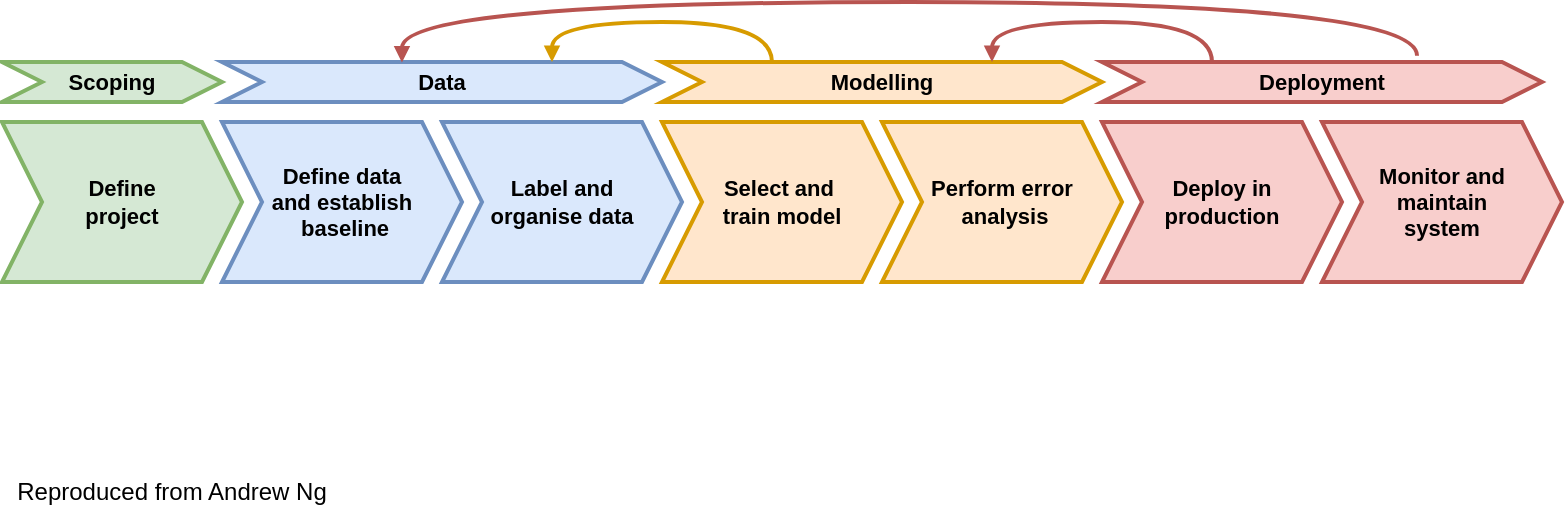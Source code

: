 <mxfile version="21.1.6" type="github">
  <diagram name="Page-1" id="kk9KVqbXdMdGgp-NKnqb">
    <mxGraphModel dx="918" dy="794" grid="1" gridSize="10" guides="1" tooltips="1" connect="1" arrows="1" fold="1" page="1" pageScale="1" pageWidth="827" pageHeight="1169" math="0" shadow="0">
      <root>
        <mxCell id="0" />
        <mxCell id="1" parent="0" />
        <mxCell id="armr3ygKVONvlkgiOvA9-1" value="Define &lt;br style=&quot;font-size: 11px;&quot;&gt;project" style="shape=step;perimeter=stepPerimeter;whiteSpace=wrap;html=1;fixedSize=1;fontFamily=Helvetica;strokeWidth=2;fillColor=#d5e8d4;strokeColor=#82b366;fontStyle=1;fontSize=11;" vertex="1" parent="1">
          <mxGeometry x="80" y="280" width="120" height="80" as="geometry" />
        </mxCell>
        <mxCell id="armr3ygKVONvlkgiOvA9-2" value="Define data &lt;br style=&quot;font-size: 11px;&quot;&gt;and establish&lt;br style=&quot;font-size: 11px;&quot;&gt;&amp;nbsp;baseline" style="shape=step;perimeter=stepPerimeter;whiteSpace=wrap;html=1;fixedSize=1;fontFamily=Helvetica;strokeWidth=2;fillColor=#dae8fc;strokeColor=#6c8ebf;fontStyle=1;fontSize=11;" vertex="1" parent="1">
          <mxGeometry x="190" y="280" width="120" height="80" as="geometry" />
        </mxCell>
        <mxCell id="armr3ygKVONvlkgiOvA9-3" value="Label and &lt;br style=&quot;font-size: 11px;&quot;&gt;organise data" style="shape=step;perimeter=stepPerimeter;whiteSpace=wrap;html=1;fixedSize=1;fontFamily=Helvetica;strokeWidth=2;fillColor=#dae8fc;strokeColor=#6c8ebf;fontStyle=1;fontSize=11;" vertex="1" parent="1">
          <mxGeometry x="300" y="280" width="120" height="80" as="geometry" />
        </mxCell>
        <mxCell id="armr3ygKVONvlkgiOvA9-4" value="Select and&amp;nbsp;&lt;br style=&quot;font-size: 11px;&quot;&gt;train model" style="shape=step;perimeter=stepPerimeter;whiteSpace=wrap;html=1;fixedSize=1;fontFamily=Helvetica;strokeWidth=2;fillColor=#ffe6cc;strokeColor=#d79b00;fontStyle=1;fontSize=11;" vertex="1" parent="1">
          <mxGeometry x="410" y="280" width="120" height="80" as="geometry" />
        </mxCell>
        <mxCell id="armr3ygKVONvlkgiOvA9-5" value="Perform error&lt;br style=&quot;font-size: 11px;&quot;&gt;&amp;nbsp;analysis" style="shape=step;perimeter=stepPerimeter;whiteSpace=wrap;html=1;fixedSize=1;fontFamily=Helvetica;strokeWidth=2;fillColor=#ffe6cc;strokeColor=#d79b00;fontStyle=1;fontSize=11;" vertex="1" parent="1">
          <mxGeometry x="520" y="280" width="120" height="80" as="geometry" />
        </mxCell>
        <mxCell id="armr3ygKVONvlkgiOvA9-6" value="Deploy in &lt;br style=&quot;font-size: 11px;&quot;&gt;production" style="shape=step;perimeter=stepPerimeter;whiteSpace=wrap;html=1;fixedSize=1;fontFamily=Helvetica;strokeWidth=2;fillColor=#f8cecc;strokeColor=#b85450;fontStyle=1;fontSize=11;" vertex="1" parent="1">
          <mxGeometry x="630" y="280" width="120" height="80" as="geometry" />
        </mxCell>
        <mxCell id="armr3ygKVONvlkgiOvA9-7" value="Monitor and&lt;br style=&quot;font-size: 11px;&quot;&gt;maintain &lt;br style=&quot;font-size: 11px;&quot;&gt;system" style="shape=step;perimeter=stepPerimeter;whiteSpace=wrap;html=1;fixedSize=1;fontFamily=Helvetica;strokeWidth=2;fillColor=#f8cecc;strokeColor=#b85450;fontStyle=1;fontSize=11;" vertex="1" parent="1">
          <mxGeometry x="740" y="280" width="120" height="80" as="geometry" />
        </mxCell>
        <mxCell id="armr3ygKVONvlkgiOvA9-8" value="Data" style="shape=step;perimeter=stepPerimeter;whiteSpace=wrap;html=1;fixedSize=1;fontFamily=Helvetica;strokeWidth=2;fillColor=#dae8fc;strokeColor=#6c8ebf;fontStyle=1;fontSize=11;" vertex="1" parent="1">
          <mxGeometry x="190" y="250" width="220" height="20" as="geometry" />
        </mxCell>
        <mxCell id="armr3ygKVONvlkgiOvA9-15" style="edgeStyle=orthogonalEdgeStyle;rounded=0;orthogonalLoop=1;jettySize=auto;html=1;exitX=0.25;exitY=0;exitDx=0;exitDy=0;entryX=0.75;entryY=0;entryDx=0;entryDy=0;curved=1;fillColor=#ffe6cc;strokeColor=#d79b00;strokeWidth=2;endArrow=block;endFill=1;endSize=3;startSize=6;" edge="1" parent="1" source="armr3ygKVONvlkgiOvA9-9" target="armr3ygKVONvlkgiOvA9-8">
          <mxGeometry relative="1" as="geometry">
            <Array as="points">
              <mxPoint x="465" y="230" />
              <mxPoint x="355" y="230" />
            </Array>
          </mxGeometry>
        </mxCell>
        <mxCell id="armr3ygKVONvlkgiOvA9-9" value="Modelling" style="shape=step;perimeter=stepPerimeter;whiteSpace=wrap;html=1;fixedSize=1;fontFamily=Helvetica;strokeWidth=2;fillColor=#ffe6cc;strokeColor=#d79b00;fontStyle=1;fontSize=11;" vertex="1" parent="1">
          <mxGeometry x="410" y="250" width="220" height="20" as="geometry" />
        </mxCell>
        <mxCell id="armr3ygKVONvlkgiOvA9-16" style="edgeStyle=orthogonalEdgeStyle;rounded=0;orthogonalLoop=1;jettySize=auto;html=1;exitX=0.716;exitY=-0.159;exitDx=0;exitDy=0;entryX=0.409;entryY=0.012;entryDx=0;entryDy=0;entryPerimeter=0;curved=1;fillColor=#f8cecc;strokeColor=#b85450;strokeWidth=2;endArrow=block;endFill=1;endSize=3;exitPerimeter=0;" edge="1" parent="1" source="armr3ygKVONvlkgiOvA9-10" target="armr3ygKVONvlkgiOvA9-8">
          <mxGeometry relative="1" as="geometry">
            <Array as="points">
              <mxPoint x="787" y="220" />
              <mxPoint x="280" y="220" />
            </Array>
          </mxGeometry>
        </mxCell>
        <mxCell id="armr3ygKVONvlkgiOvA9-17" style="edgeStyle=orthogonalEdgeStyle;rounded=0;orthogonalLoop=1;jettySize=auto;html=1;exitX=0.25;exitY=0;exitDx=0;exitDy=0;entryX=0.75;entryY=0;entryDx=0;entryDy=0;curved=1;fillColor=#f8cecc;strokeColor=#b85450;strokeWidth=2;endSize=3;endArrow=block;endFill=1;" edge="1" parent="1" source="armr3ygKVONvlkgiOvA9-10" target="armr3ygKVONvlkgiOvA9-9">
          <mxGeometry relative="1" as="geometry" />
        </mxCell>
        <mxCell id="armr3ygKVONvlkgiOvA9-10" value="Deployment" style="shape=step;perimeter=stepPerimeter;whiteSpace=wrap;html=1;fixedSize=1;fontFamily=Helvetica;strokeWidth=2;fillColor=#f8cecc;strokeColor=#b85450;fontStyle=1;fontSize=11;" vertex="1" parent="1">
          <mxGeometry x="630" y="250" width="220" height="20" as="geometry" />
        </mxCell>
        <mxCell id="armr3ygKVONvlkgiOvA9-11" value="Scoping" style="shape=step;perimeter=stepPerimeter;whiteSpace=wrap;html=1;fixedSize=1;fontFamily=Helvetica;strokeWidth=2;fillColor=#d5e8d4;strokeColor=#82b366;fontStyle=1;fontSize=11;" vertex="1" parent="1">
          <mxGeometry x="80" y="250" width="110" height="20" as="geometry" />
        </mxCell>
        <mxCell id="armr3ygKVONvlkgiOvA9-18" value="Reproduced from Andrew Ng" style="text;html=1;strokeColor=none;fillColor=none;align=center;verticalAlign=middle;whiteSpace=wrap;rounded=0;" vertex="1" parent="1">
          <mxGeometry x="80" y="450" width="170" height="30" as="geometry" />
        </mxCell>
      </root>
    </mxGraphModel>
  </diagram>
</mxfile>
